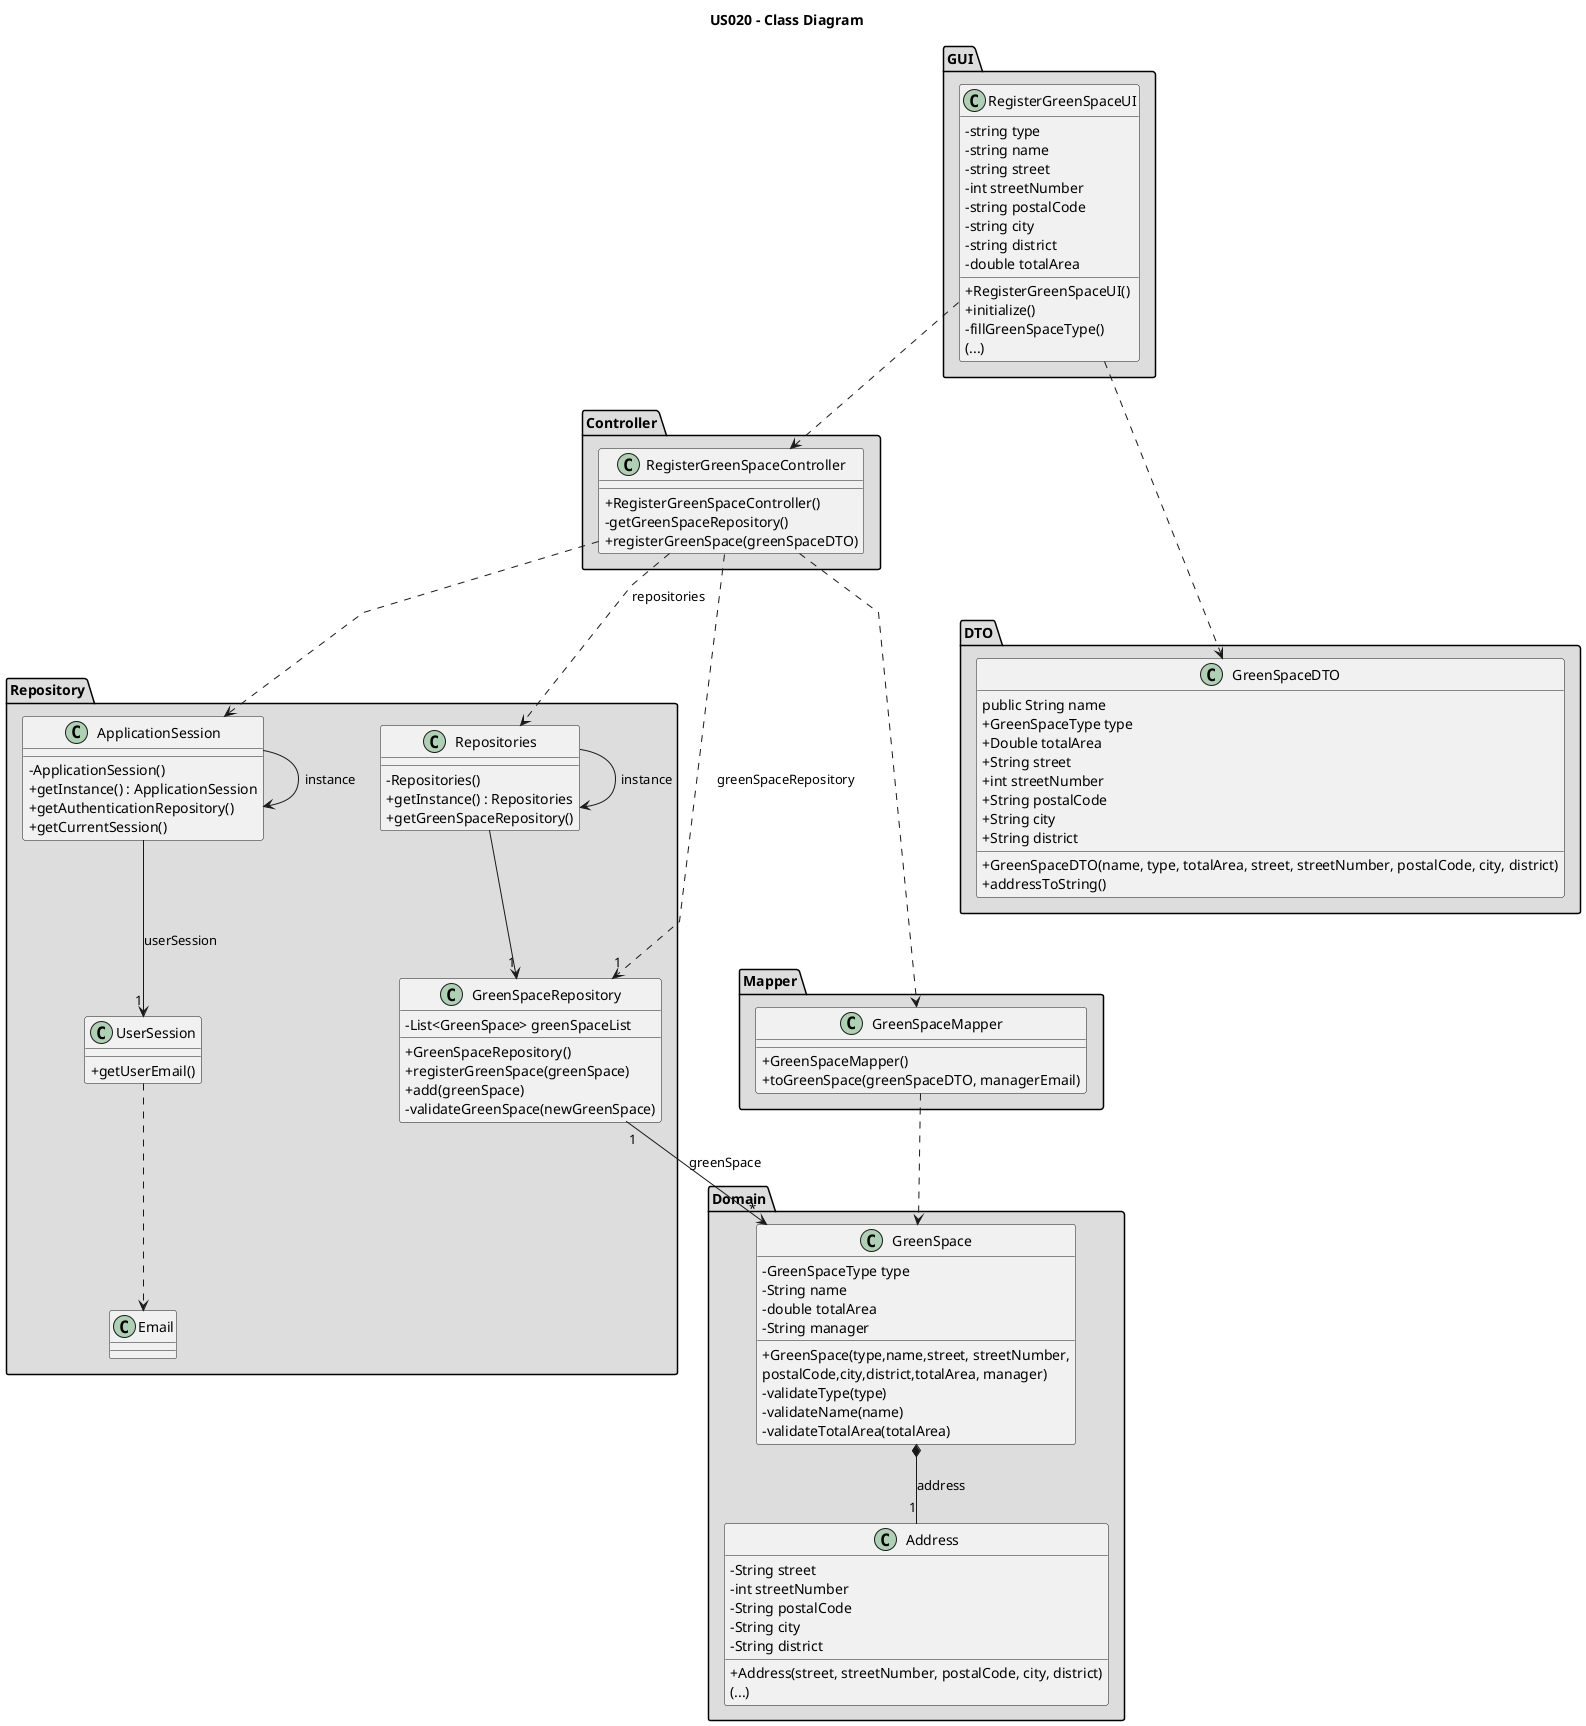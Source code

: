 @startuml
'skinparam monochrome true
skinparam packageStyle rectangle
skinparam shadowing false
skinparam linetype polyline
'skinparam linetype orto

skinparam classAttributeIconSize 0
title US020 - Class Diagram

package GUI <<Folder>> #DDDDDD {

class RegisterGreenSpaceUI {
    - string type
    - string name
    - string street
    - int streetNumber
    - string postalCode
    - string city
    - string district
    - double totalArea
    +RegisterGreenSpaceUI()
    +initialize()
    -fillGreenSpaceType()
    (...)
}
}

package Controller <<Folder>> #DDDDDD {
class RegisterGreenSpaceController {

    + RegisterGreenSpaceController()
    - getGreenSpaceRepository()
    + registerGreenSpace(greenSpaceDTO)
    }
}

package Repository <<Folder>> #DDDDDD {
class GreenSpaceRepository{
    - List<GreenSpace> greenSpaceList

    + GreenSpaceRepository()
    + registerGreenSpace(greenSpace)
    + add(greenSpace)
    - validateGreenSpace(newGreenSpace)
}

class Repositories {
    - Repositories()
    + getInstance() : Repositories
    + getGreenSpaceRepository()
}

class ApplicationSession{
    - ApplicationSession()
    + getInstance() : ApplicationSession
    + getAuthenticationRepository()
    + getCurrentSession()

}

class UserSession{
    + getUserEmail()

}

class Email{

}

}


package Domain <<Folder>> #DDDDDD {
class GreenSpace {
    - GreenSpaceType type
    - String name
    - double totalArea
    - String manager
    + GreenSpace(type,name,street, streetNumber,\npostalCode,city,district,totalArea, manager)
    - validateType(type)
    - validateName(name)
    - validateTotalArea(totalArea)
}







class Address{
    - String street
    - int streetNumber
    - String postalCode
    - String city
    - String district
    + Address(street, streetNumber, postalCode, city, district)
    (...)
}
}


package Mapper <<Folder>> #DDDDDD {
class GreenSpaceMapper{
    + GreenSpaceMapper()
    + toGreenSpace(greenSpaceDTO, managerEmail)

}
}

package DTO <<Folder>> #DDDDDD {
class GreenSpaceDTO{
public String name
    + GreenSpaceType type
    + Double totalArea
    + String street
    + int streetNumber
    + String postalCode
    + String city
    + String district
    + GreenSpaceDTO(name, type, totalArea, street, streetNumber, postalCode, city, district)
    + addressToString()
}
}



RegisterGreenSpaceUI .down.> RegisterGreenSpaceController
RegisterGreenSpaceController ..> "1" GreenSpaceRepository : greenSpaceRepository
GreenSpaceRepository "1"-down-> "*" GreenSpace : greenSpace
GreenSpace *--"1" Address : address
RegisterGreenSpaceController ..> Repositories : repositories
Repositories --> "1" GreenSpaceRepository
Repositories -> Repositories : instance

RegisterGreenSpaceController ..> ApplicationSession

ApplicationSession -> ApplicationSession : instance
ApplicationSession --> "1" UserSession : userSession
UserSession ..> Email
RegisterGreenSpaceController ..> GreenSpaceMapper
GreenSpaceMapper ..> GreenSpace
RegisterGreenSpaceUI ...> GreenSpaceDTO

@enduml